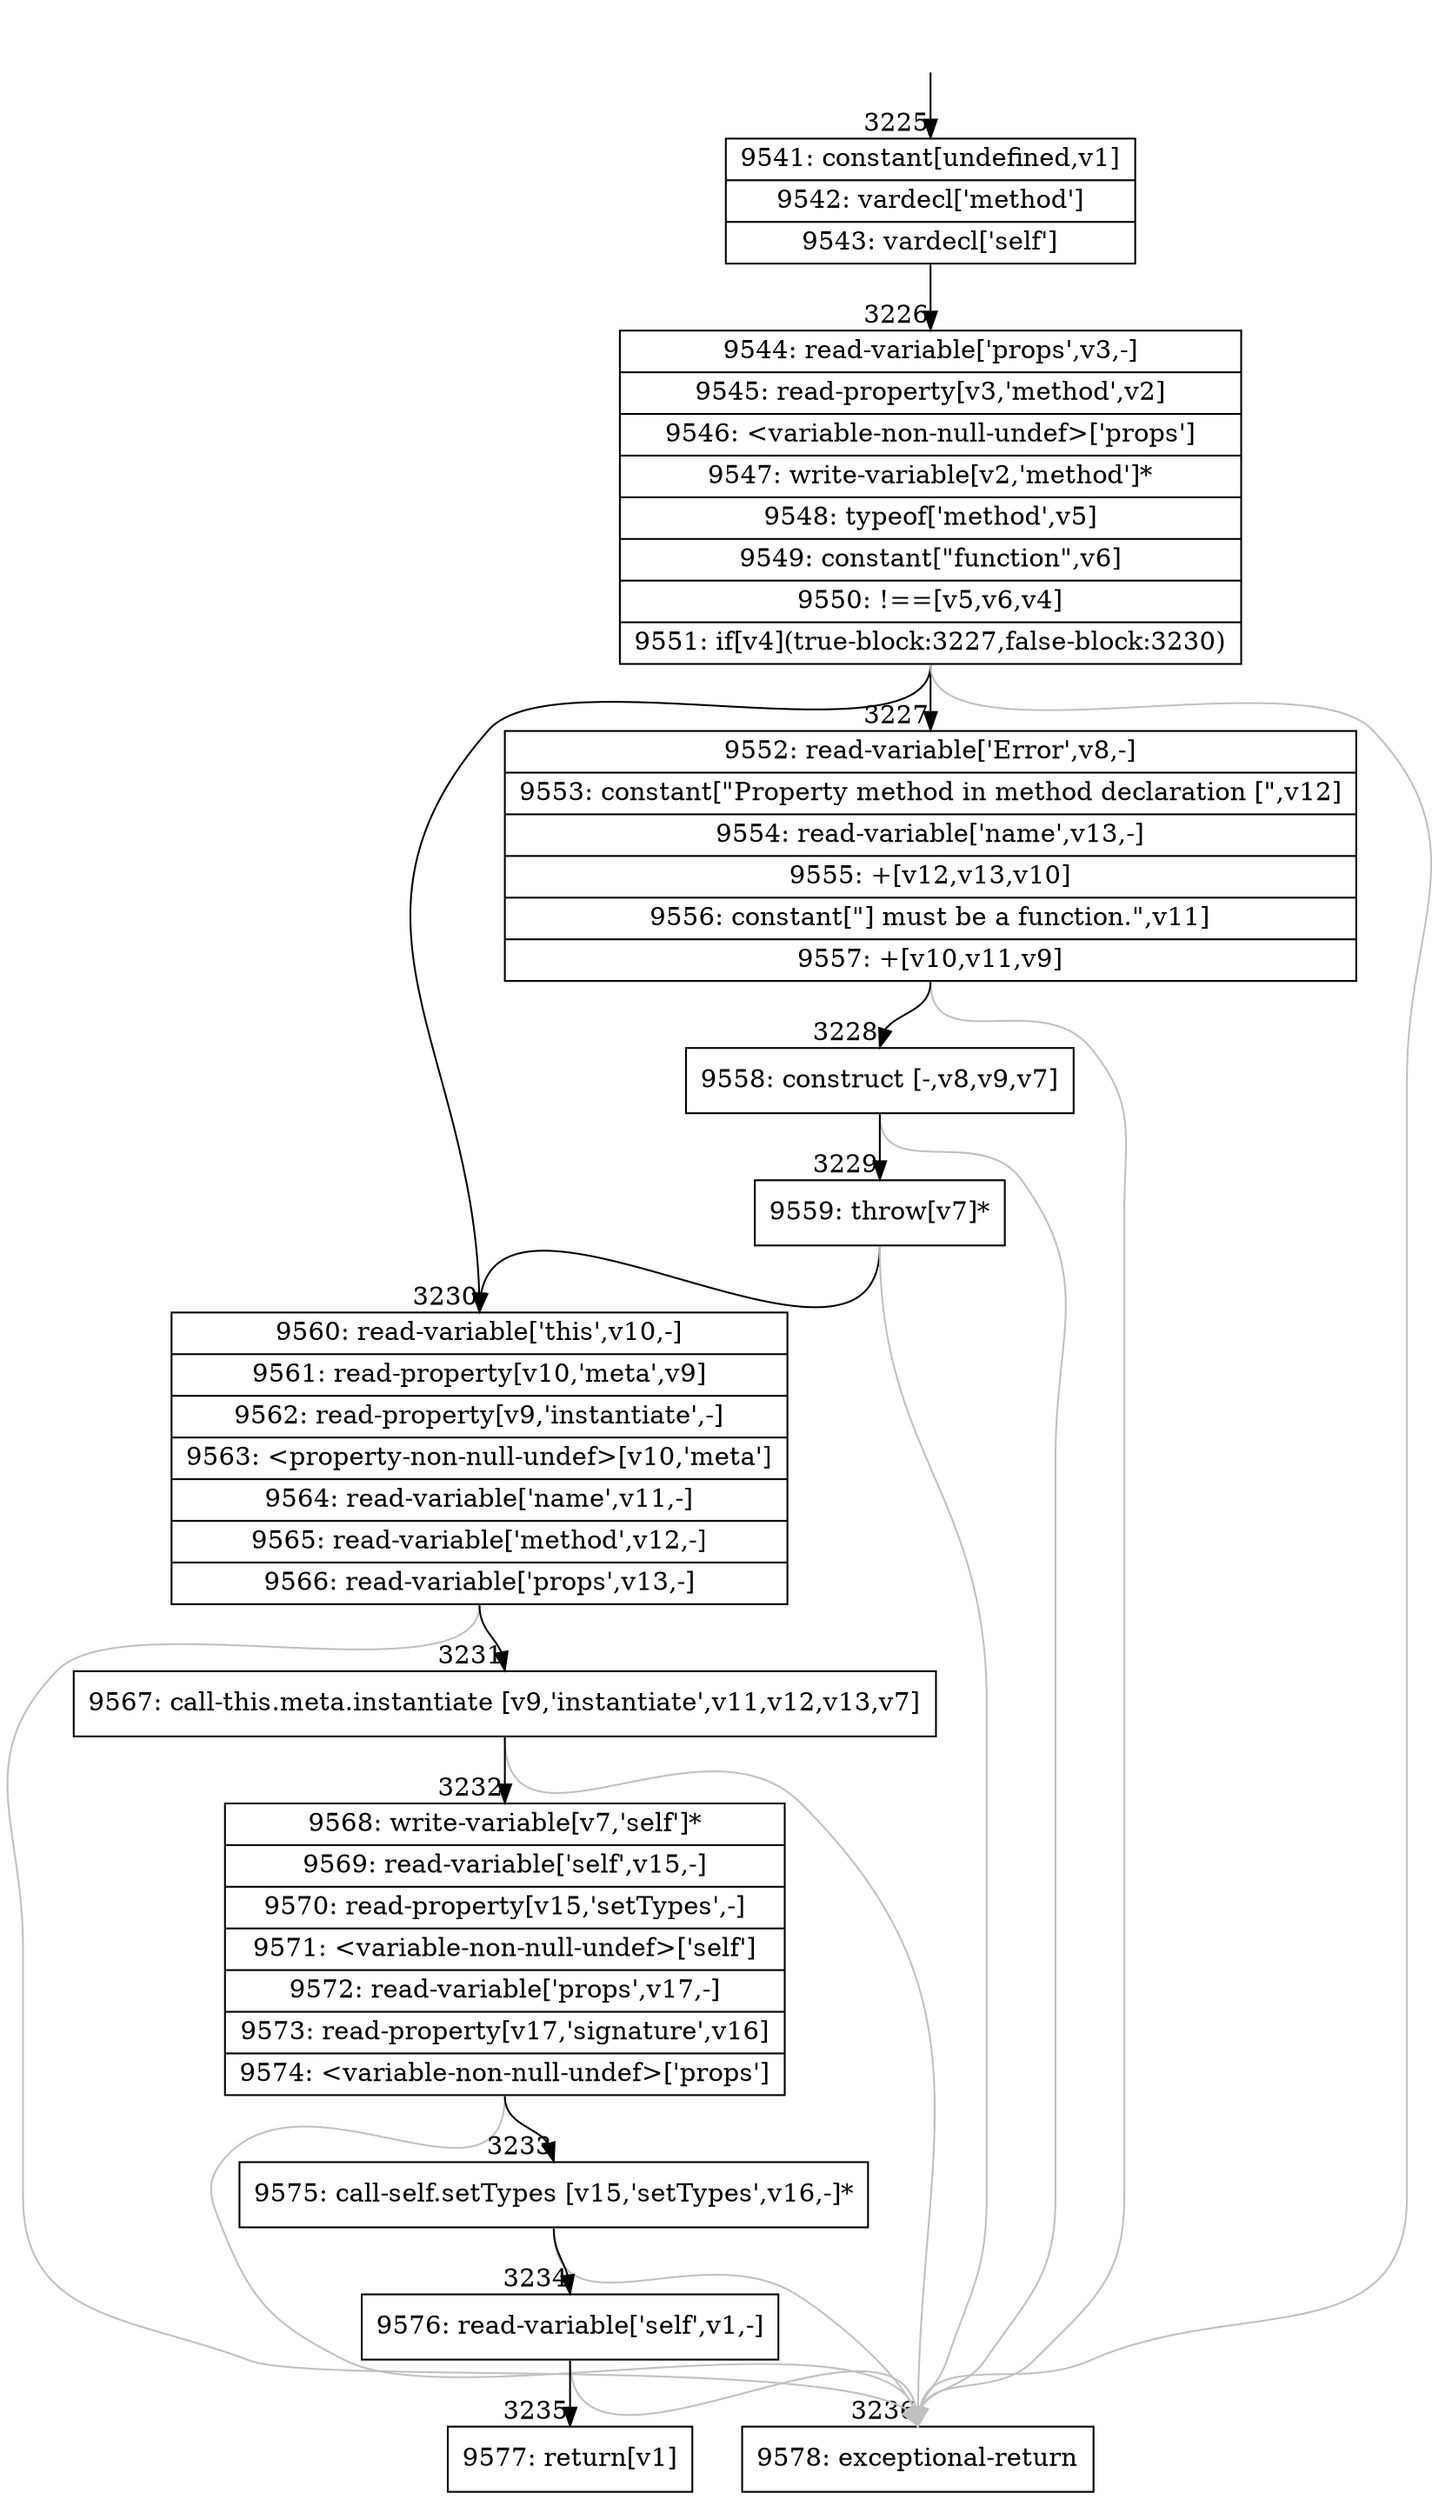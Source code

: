digraph {
rankdir="TD"
BB_entry350[shape=none,label=""];
BB_entry350 -> BB3225 [tailport=s, headport=n, headlabel="    3225"]
BB3225 [shape=record label="{9541: constant[undefined,v1]|9542: vardecl['method']|9543: vardecl['self']}" ] 
BB3225 -> BB3226 [tailport=s, headport=n, headlabel="      3226"]
BB3226 [shape=record label="{9544: read-variable['props',v3,-]|9545: read-property[v3,'method',v2]|9546: \<variable-non-null-undef\>['props']|9547: write-variable[v2,'method']*|9548: typeof['method',v5]|9549: constant[\"function\",v6]|9550: !==[v5,v6,v4]|9551: if[v4](true-block:3227,false-block:3230)}" ] 
BB3226 -> BB3227 [tailport=s, headport=n, headlabel="      3227"]
BB3226 -> BB3230 [tailport=s, headport=n, headlabel="      3230"]
BB3226 -> BB3236 [tailport=s, headport=n, color=gray, headlabel="      3236"]
BB3227 [shape=record label="{9552: read-variable['Error',v8,-]|9553: constant[\"Property method in method declaration [\",v12]|9554: read-variable['name',v13,-]|9555: +[v12,v13,v10]|9556: constant[\"] must be a function.\",v11]|9557: +[v10,v11,v9]}" ] 
BB3227 -> BB3228 [tailport=s, headport=n, headlabel="      3228"]
BB3227 -> BB3236 [tailport=s, headport=n, color=gray]
BB3228 [shape=record label="{9558: construct [-,v8,v9,v7]}" ] 
BB3228 -> BB3229 [tailport=s, headport=n, headlabel="      3229"]
BB3228 -> BB3236 [tailport=s, headport=n, color=gray]
BB3229 [shape=record label="{9559: throw[v7]*}" ] 
BB3229 -> BB3230 [tailport=s, headport=n]
BB3229 -> BB3236 [tailport=s, headport=n, color=gray]
BB3230 [shape=record label="{9560: read-variable['this',v10,-]|9561: read-property[v10,'meta',v9]|9562: read-property[v9,'instantiate',-]|9563: \<property-non-null-undef\>[v10,'meta']|9564: read-variable['name',v11,-]|9565: read-variable['method',v12,-]|9566: read-variable['props',v13,-]}" ] 
BB3230 -> BB3231 [tailport=s, headport=n, headlabel="      3231"]
BB3230 -> BB3236 [tailport=s, headport=n, color=gray]
BB3231 [shape=record label="{9567: call-this.meta.instantiate [v9,'instantiate',v11,v12,v13,v7]}" ] 
BB3231 -> BB3232 [tailport=s, headport=n, headlabel="      3232"]
BB3231 -> BB3236 [tailport=s, headport=n, color=gray]
BB3232 [shape=record label="{9568: write-variable[v7,'self']*|9569: read-variable['self',v15,-]|9570: read-property[v15,'setTypes',-]|9571: \<variable-non-null-undef\>['self']|9572: read-variable['props',v17,-]|9573: read-property[v17,'signature',v16]|9574: \<variable-non-null-undef\>['props']}" ] 
BB3232 -> BB3233 [tailport=s, headport=n, headlabel="      3233"]
BB3232 -> BB3236 [tailport=s, headport=n, color=gray]
BB3233 [shape=record label="{9575: call-self.setTypes [v15,'setTypes',v16,-]*}" ] 
BB3233 -> BB3234 [tailport=s, headport=n, headlabel="      3234"]
BB3233 -> BB3236 [tailport=s, headport=n, color=gray]
BB3234 [shape=record label="{9576: read-variable['self',v1,-]}" ] 
BB3234 -> BB3235 [tailport=s, headport=n, headlabel="      3235"]
BB3234 -> BB3236 [tailport=s, headport=n, color=gray]
BB3235 [shape=record label="{9577: return[v1]}" ] 
BB3236 [shape=record label="{9578: exceptional-return}" ] 
//#$~ 3695
}
